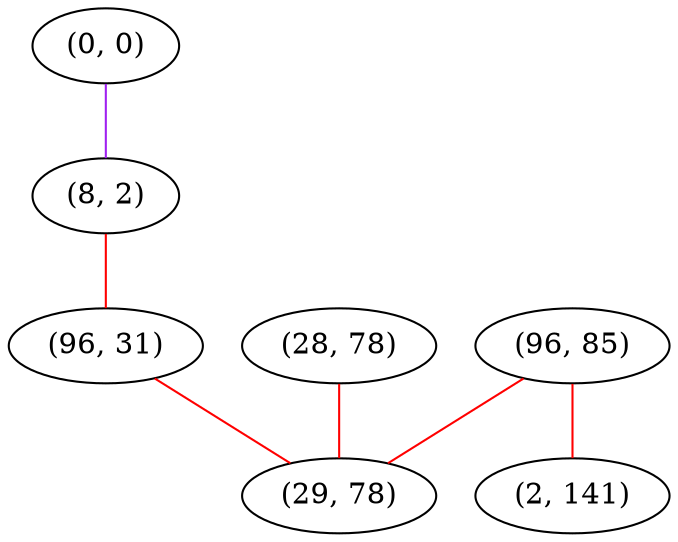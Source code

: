 graph "" {
"(0, 0)";
"(96, 85)";
"(8, 2)";
"(2, 141)";
"(28, 78)";
"(96, 31)";
"(29, 78)";
"(0, 0)" -- "(8, 2)"  [color=purple, key=0, weight=4];
"(96, 85)" -- "(29, 78)"  [color=red, key=0, weight=1];
"(96, 85)" -- "(2, 141)"  [color=red, key=0, weight=1];
"(8, 2)" -- "(96, 31)"  [color=red, key=0, weight=1];
"(28, 78)" -- "(29, 78)"  [color=red, key=0, weight=1];
"(96, 31)" -- "(29, 78)"  [color=red, key=0, weight=1];
}
